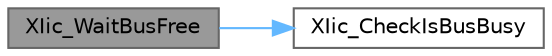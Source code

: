 digraph "XIic_WaitBusFree"
{
 // LATEX_PDF_SIZE
  bgcolor="transparent";
  edge [fontname=Helvetica,fontsize=10,labelfontname=Helvetica,labelfontsize=10];
  node [fontname=Helvetica,fontsize=10,shape=box,height=0.2,width=0.4];
  rankdir="LR";
  Node1 [id="Node000001",label="XIic_WaitBusFree",height=0.2,width=0.4,color="gray40", fillcolor="grey60", style="filled", fontcolor="black",tooltip=" "];
  Node1 -> Node2 [id="edge1_Node000001_Node000002",color="steelblue1",style="solid",tooltip=" "];
  Node2 [id="Node000002",label="XIic_CheckIsBusBusy",height=0.2,width=0.4,color="grey40", fillcolor="white", style="filled",URL="$xiic__l_8c.html#a666950a34ecedafb419839935b62fb7f",tooltip=" "];
}

